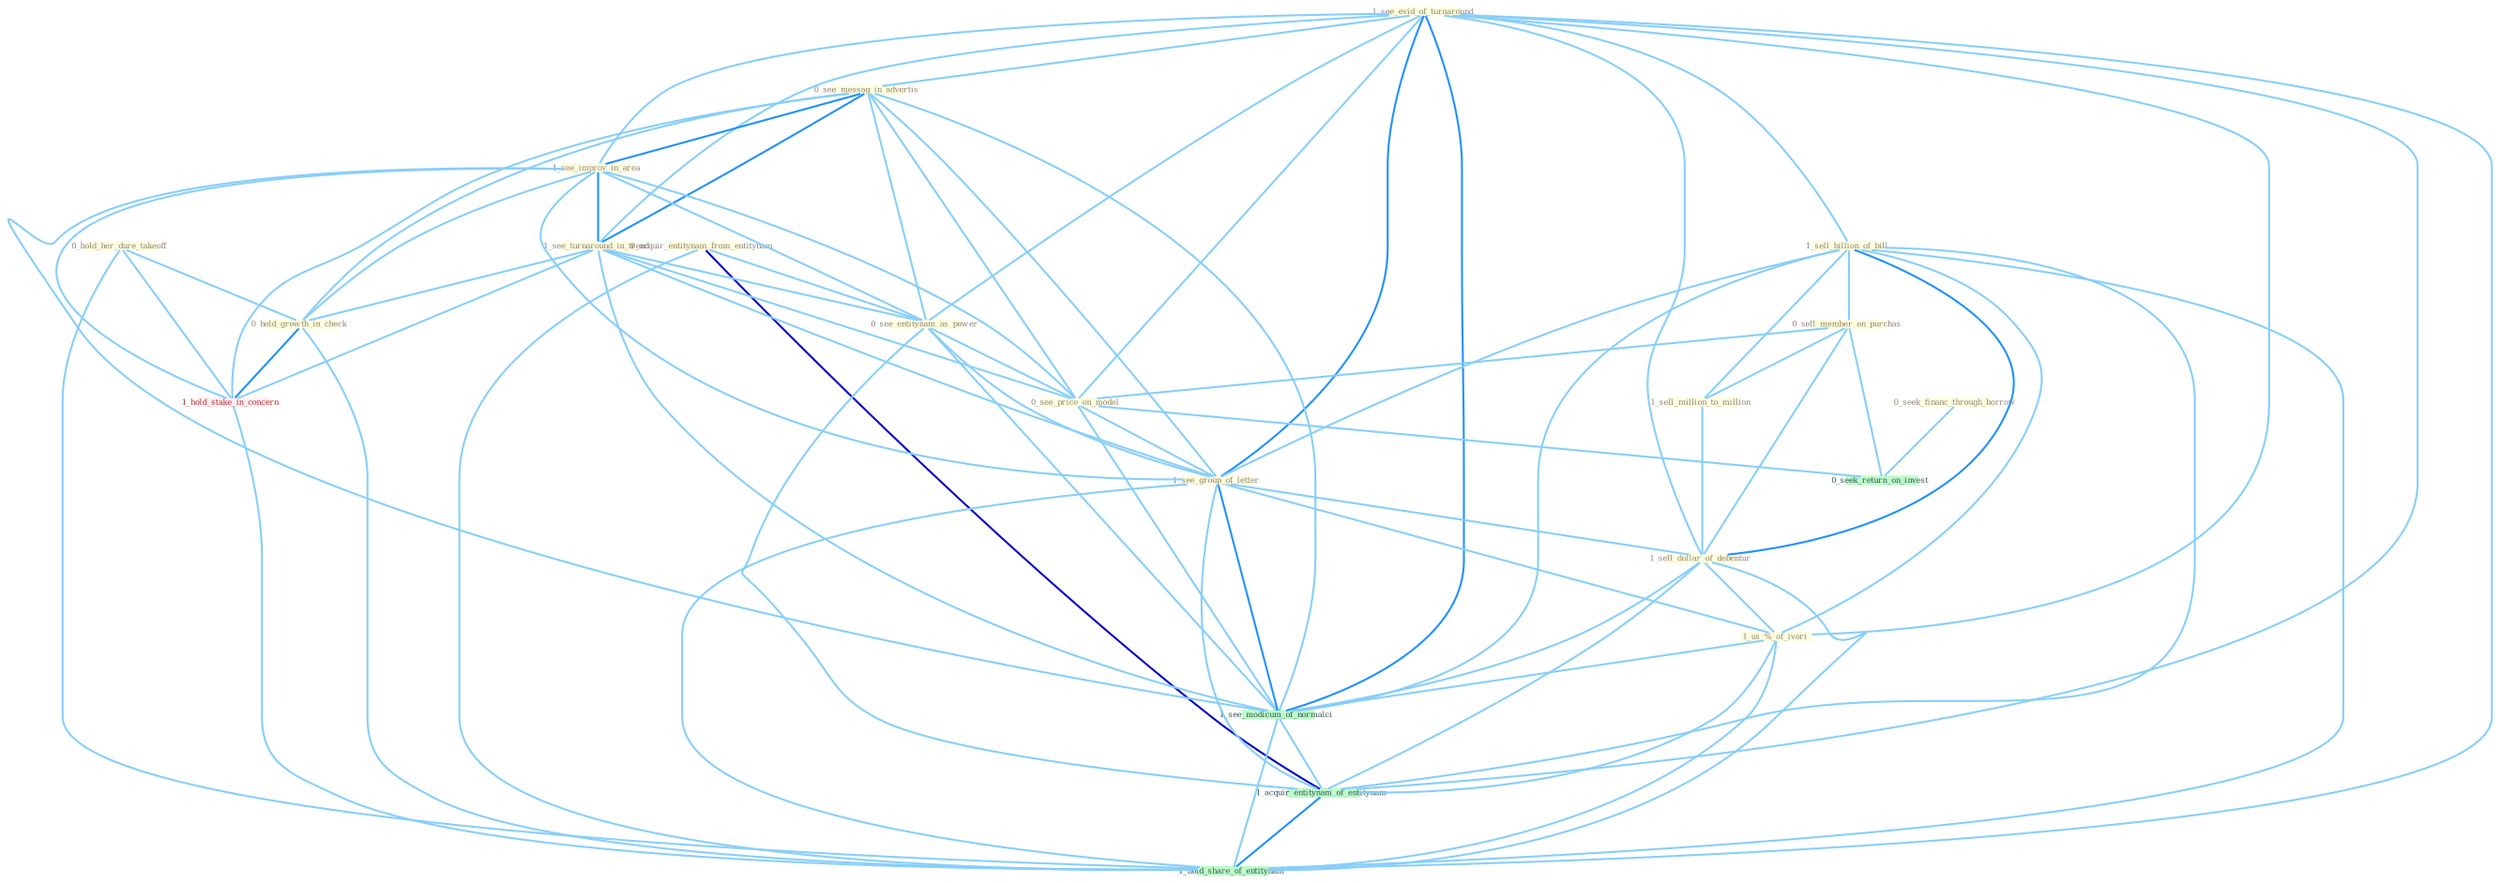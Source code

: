 Graph G{ 
    node
    [shape=polygon,style=filled,width=.5,height=.06,color="#BDFCC9",fixedsize=true,fontsize=4,
    fontcolor="#2f4f4f"];
    {node
    [color="#ffffe0", fontcolor="#8b7d6b"] "0_hold_her_dure_takeoff " "1_see_evid_of_turnaround " "1_sell_billion_of_bill " "0_see_messag_in_advertis " "0_acquir_entitynam_from_entitynam " "1_see_improv_in_area " "1_see_turnaround_in_trend " "0_see_entitynam_as_power " "0_sell_member_on_purchas " "1_sell_million_to_million " "0_see_price_on_model " "0_seek_financ_through_borrow " "0_hold_growth_in_check " "1_see_group_of_letter " "1_sell_dollar_of_debentur " "1_us_%_of_ivori "}
{node [color="#fff0f5", fontcolor="#b22222"] "1_hold_stake_in_concern "}
edge [color="#B0E2FF"];

	"0_hold_her_dure_takeoff " -- "0_hold_growth_in_check " [w="1", color="#87cefa" ];
	"0_hold_her_dure_takeoff " -- "1_hold_stake_in_concern " [w="1", color="#87cefa" ];
	"0_hold_her_dure_takeoff " -- "1_hold_share_of_entitynam " [w="1", color="#87cefa" ];
	"1_see_evid_of_turnaround " -- "1_sell_billion_of_bill " [w="1", color="#87cefa" ];
	"1_see_evid_of_turnaround " -- "0_see_messag_in_advertis " [w="1", color="#87cefa" ];
	"1_see_evid_of_turnaround " -- "1_see_improv_in_area " [w="1", color="#87cefa" ];
	"1_see_evid_of_turnaround " -- "1_see_turnaround_in_trend " [w="1", color="#87cefa" ];
	"1_see_evid_of_turnaround " -- "0_see_entitynam_as_power " [w="1", color="#87cefa" ];
	"1_see_evid_of_turnaround " -- "0_see_price_on_model " [w="1", color="#87cefa" ];
	"1_see_evid_of_turnaround " -- "1_see_group_of_letter " [w="2", color="#1e90ff" , len=0.8];
	"1_see_evid_of_turnaround " -- "1_sell_dollar_of_debentur " [w="1", color="#87cefa" ];
	"1_see_evid_of_turnaround " -- "1_us_%_of_ivori " [w="1", color="#87cefa" ];
	"1_see_evid_of_turnaround " -- "1_see_modicum_of_normalci " [w="2", color="#1e90ff" , len=0.8];
	"1_see_evid_of_turnaround " -- "1_acquir_entitynam_of_entitynam " [w="1", color="#87cefa" ];
	"1_see_evid_of_turnaround " -- "1_hold_share_of_entitynam " [w="1", color="#87cefa" ];
	"1_sell_billion_of_bill " -- "0_sell_member_on_purchas " [w="1", color="#87cefa" ];
	"1_sell_billion_of_bill " -- "1_sell_million_to_million " [w="1", color="#87cefa" ];
	"1_sell_billion_of_bill " -- "1_see_group_of_letter " [w="1", color="#87cefa" ];
	"1_sell_billion_of_bill " -- "1_sell_dollar_of_debentur " [w="2", color="#1e90ff" , len=0.8];
	"1_sell_billion_of_bill " -- "1_us_%_of_ivori " [w="1", color="#87cefa" ];
	"1_sell_billion_of_bill " -- "1_see_modicum_of_normalci " [w="1", color="#87cefa" ];
	"1_sell_billion_of_bill " -- "1_acquir_entitynam_of_entitynam " [w="1", color="#87cefa" ];
	"1_sell_billion_of_bill " -- "1_hold_share_of_entitynam " [w="1", color="#87cefa" ];
	"0_see_messag_in_advertis " -- "1_see_improv_in_area " [w="2", color="#1e90ff" , len=0.8];
	"0_see_messag_in_advertis " -- "1_see_turnaround_in_trend " [w="2", color="#1e90ff" , len=0.8];
	"0_see_messag_in_advertis " -- "0_see_entitynam_as_power " [w="1", color="#87cefa" ];
	"0_see_messag_in_advertis " -- "0_see_price_on_model " [w="1", color="#87cefa" ];
	"0_see_messag_in_advertis " -- "0_hold_growth_in_check " [w="1", color="#87cefa" ];
	"0_see_messag_in_advertis " -- "1_see_group_of_letter " [w="1", color="#87cefa" ];
	"0_see_messag_in_advertis " -- "1_hold_stake_in_concern " [w="1", color="#87cefa" ];
	"0_see_messag_in_advertis " -- "1_see_modicum_of_normalci " [w="1", color="#87cefa" ];
	"0_acquir_entitynam_from_entitynam " -- "0_see_entitynam_as_power " [w="1", color="#87cefa" ];
	"0_acquir_entitynam_from_entitynam " -- "1_acquir_entitynam_of_entitynam " [w="3", color="#0000cd" , len=0.6];
	"0_acquir_entitynam_from_entitynam " -- "1_hold_share_of_entitynam " [w="1", color="#87cefa" ];
	"1_see_improv_in_area " -- "1_see_turnaround_in_trend " [w="2", color="#1e90ff" , len=0.8];
	"1_see_improv_in_area " -- "0_see_entitynam_as_power " [w="1", color="#87cefa" ];
	"1_see_improv_in_area " -- "0_see_price_on_model " [w="1", color="#87cefa" ];
	"1_see_improv_in_area " -- "0_hold_growth_in_check " [w="1", color="#87cefa" ];
	"1_see_improv_in_area " -- "1_see_group_of_letter " [w="1", color="#87cefa" ];
	"1_see_improv_in_area " -- "1_hold_stake_in_concern " [w="1", color="#87cefa" ];
	"1_see_improv_in_area " -- "1_see_modicum_of_normalci " [w="1", color="#87cefa" ];
	"1_see_turnaround_in_trend " -- "0_see_entitynam_as_power " [w="1", color="#87cefa" ];
	"1_see_turnaround_in_trend " -- "0_see_price_on_model " [w="1", color="#87cefa" ];
	"1_see_turnaround_in_trend " -- "0_hold_growth_in_check " [w="1", color="#87cefa" ];
	"1_see_turnaround_in_trend " -- "1_see_group_of_letter " [w="1", color="#87cefa" ];
	"1_see_turnaround_in_trend " -- "1_hold_stake_in_concern " [w="1", color="#87cefa" ];
	"1_see_turnaround_in_trend " -- "1_see_modicum_of_normalci " [w="1", color="#87cefa" ];
	"0_see_entitynam_as_power " -- "0_see_price_on_model " [w="1", color="#87cefa" ];
	"0_see_entitynam_as_power " -- "1_see_group_of_letter " [w="1", color="#87cefa" ];
	"0_see_entitynam_as_power " -- "1_see_modicum_of_normalci " [w="1", color="#87cefa" ];
	"0_see_entitynam_as_power " -- "1_acquir_entitynam_of_entitynam " [w="1", color="#87cefa" ];
	"0_sell_member_on_purchas " -- "1_sell_million_to_million " [w="1", color="#87cefa" ];
	"0_sell_member_on_purchas " -- "0_see_price_on_model " [w="1", color="#87cefa" ];
	"0_sell_member_on_purchas " -- "1_sell_dollar_of_debentur " [w="1", color="#87cefa" ];
	"0_sell_member_on_purchas " -- "0_seek_return_on_invest " [w="1", color="#87cefa" ];
	"1_sell_million_to_million " -- "1_sell_dollar_of_debentur " [w="1", color="#87cefa" ];
	"0_see_price_on_model " -- "1_see_group_of_letter " [w="1", color="#87cefa" ];
	"0_see_price_on_model " -- "0_seek_return_on_invest " [w="1", color="#87cefa" ];
	"0_see_price_on_model " -- "1_see_modicum_of_normalci " [w="1", color="#87cefa" ];
	"0_seek_financ_through_borrow " -- "0_seek_return_on_invest " [w="1", color="#87cefa" ];
	"0_hold_growth_in_check " -- "1_hold_stake_in_concern " [w="2", color="#1e90ff" , len=0.8];
	"0_hold_growth_in_check " -- "1_hold_share_of_entitynam " [w="1", color="#87cefa" ];
	"1_see_group_of_letter " -- "1_sell_dollar_of_debentur " [w="1", color="#87cefa" ];
	"1_see_group_of_letter " -- "1_us_%_of_ivori " [w="1", color="#87cefa" ];
	"1_see_group_of_letter " -- "1_see_modicum_of_normalci " [w="2", color="#1e90ff" , len=0.8];
	"1_see_group_of_letter " -- "1_acquir_entitynam_of_entitynam " [w="1", color="#87cefa" ];
	"1_see_group_of_letter " -- "1_hold_share_of_entitynam " [w="1", color="#87cefa" ];
	"1_sell_dollar_of_debentur " -- "1_us_%_of_ivori " [w="1", color="#87cefa" ];
	"1_sell_dollar_of_debentur " -- "1_see_modicum_of_normalci " [w="1", color="#87cefa" ];
	"1_sell_dollar_of_debentur " -- "1_acquir_entitynam_of_entitynam " [w="1", color="#87cefa" ];
	"1_sell_dollar_of_debentur " -- "1_hold_share_of_entitynam " [w="1", color="#87cefa" ];
	"1_us_%_of_ivori " -- "1_see_modicum_of_normalci " [w="1", color="#87cefa" ];
	"1_us_%_of_ivori " -- "1_acquir_entitynam_of_entitynam " [w="1", color="#87cefa" ];
	"1_us_%_of_ivori " -- "1_hold_share_of_entitynam " [w="1", color="#87cefa" ];
	"1_hold_stake_in_concern " -- "1_hold_share_of_entitynam " [w="1", color="#87cefa" ];
	"1_see_modicum_of_normalci " -- "1_acquir_entitynam_of_entitynam " [w="1", color="#87cefa" ];
	"1_see_modicum_of_normalci " -- "1_hold_share_of_entitynam " [w="1", color="#87cefa" ];
	"1_acquir_entitynam_of_entitynam " -- "1_hold_share_of_entitynam " [w="2", color="#1e90ff" , len=0.8];
}
